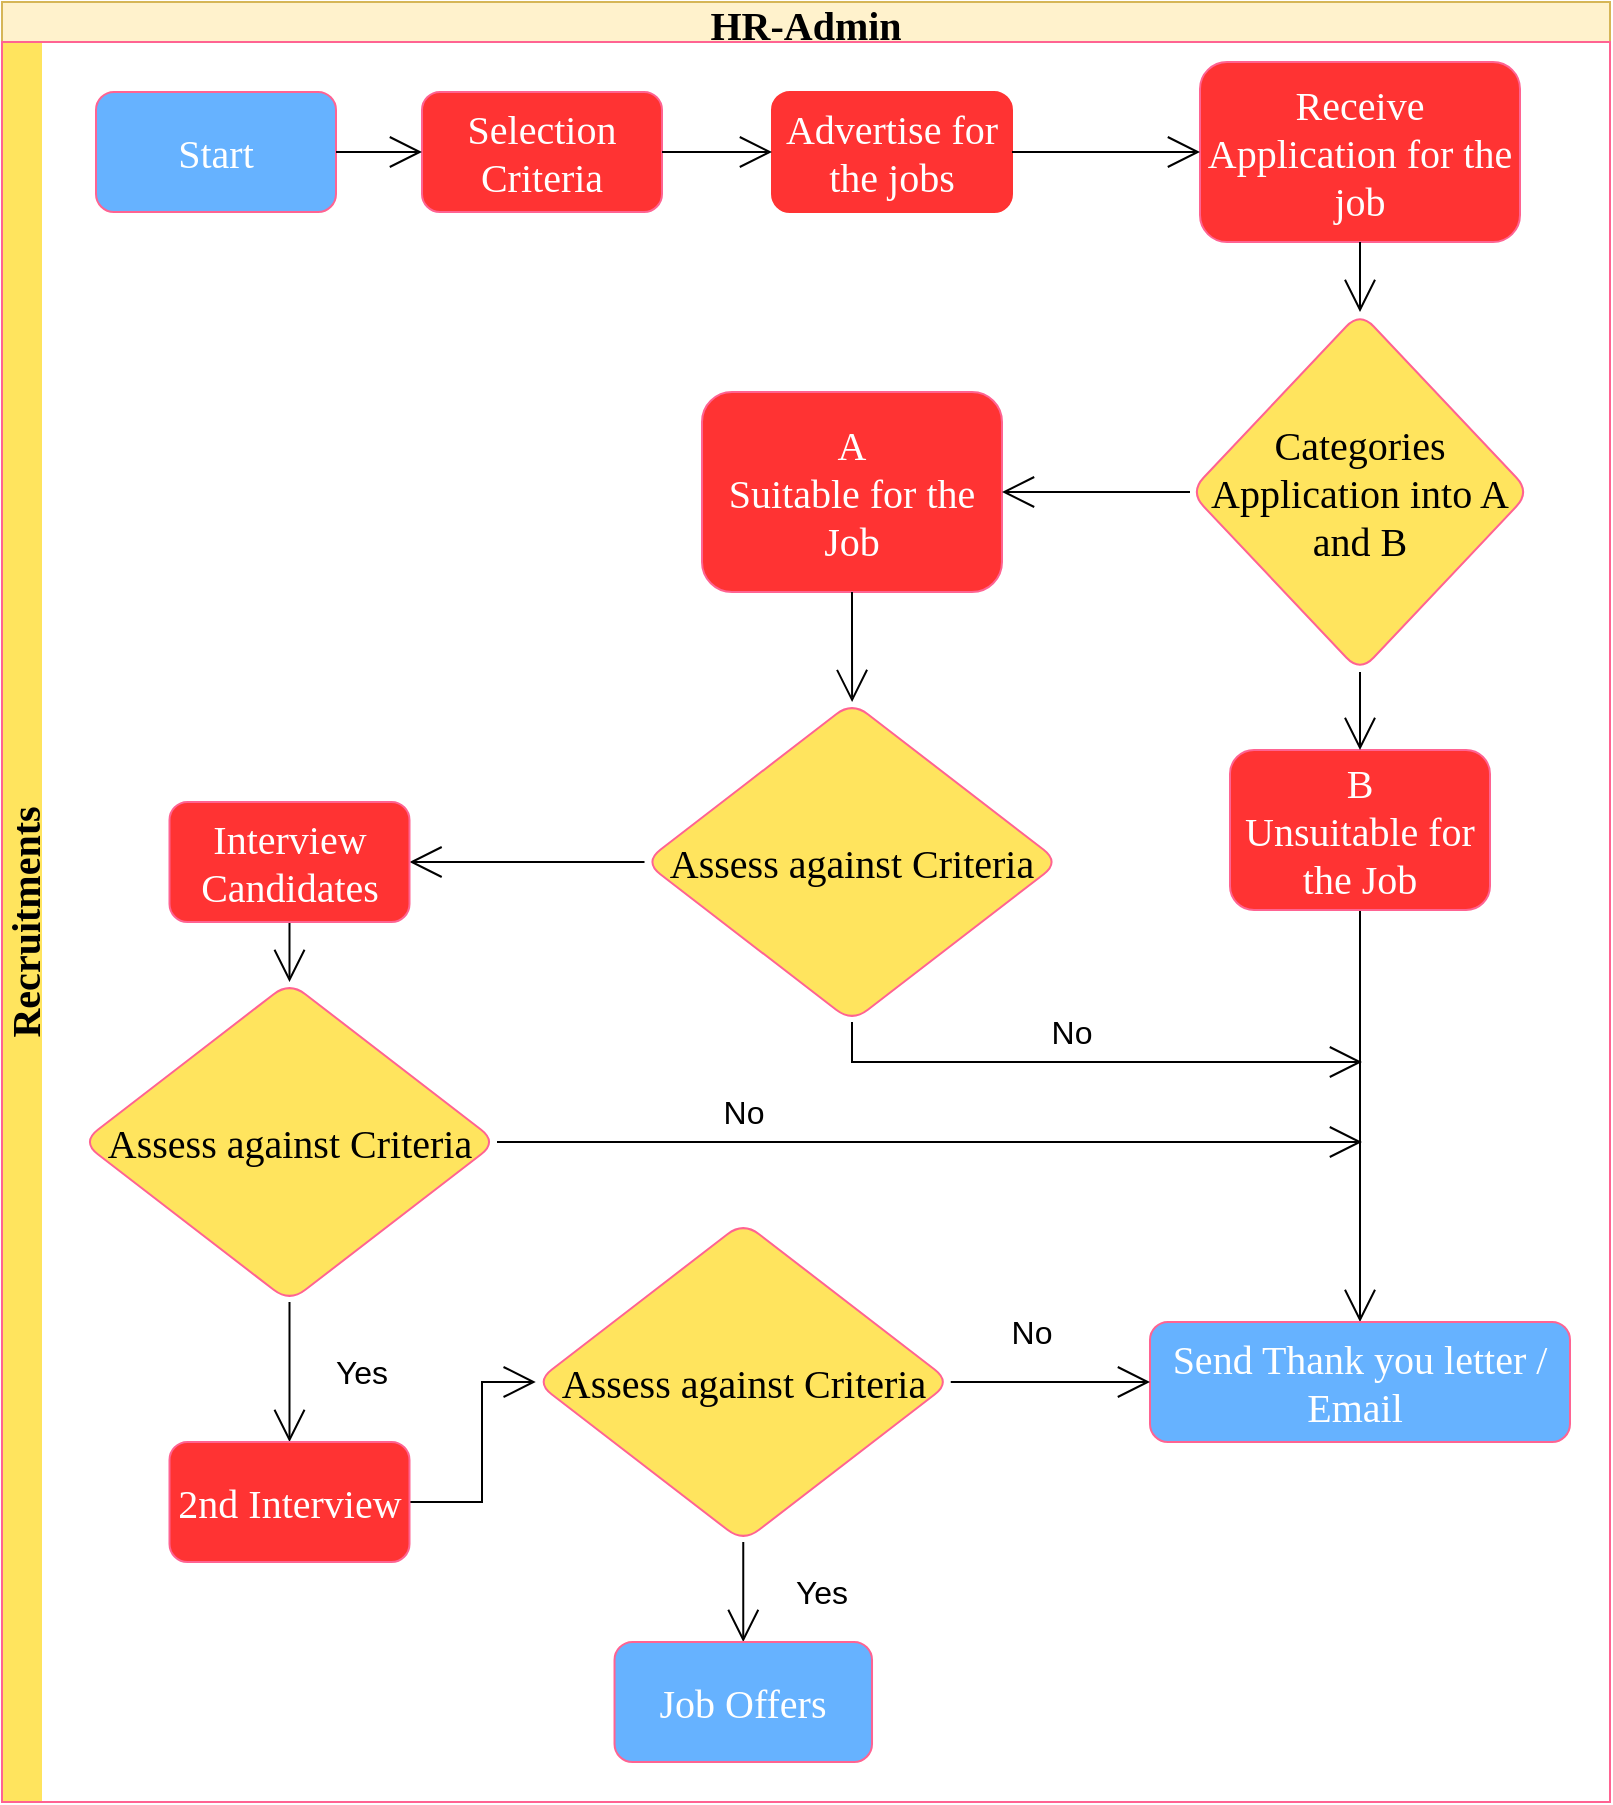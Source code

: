 <mxfile version="20.2.3" type="github" pages="3">
  <diagram id="gyJNP8I5i0HolDVTTsNV" name="Recruitment">
    <mxGraphModel dx="1209" dy="584" grid="0" gridSize="10" guides="1" tooltips="1" connect="1" arrows="1" fold="1" page="0" pageScale="1" pageWidth="827" pageHeight="1169" math="0" shadow="0">
      <root>
        <mxCell id="0" />
        <mxCell id="1" parent="0" />
        <mxCell id="9msUAY20r4PM0Jc_9Log-6" value="HR-Admin" style="swimlane;childLayout=stackLayout;resizeParent=1;resizeParentMax=0;horizontal=1;startSize=20;horizontalStack=0;hachureGap=4;fontFamily=Verdana;fontSize=20;strokeColor=#d6b656;fillColor=#fff2cc;" parent="1" vertex="1">
          <mxGeometry x="40" y="30" width="804" height="900" as="geometry" />
        </mxCell>
        <mxCell id="9msUAY20r4PM0Jc_9Log-7" value="Recruitments" style="swimlane;startSize=20;horizontal=0;hachureGap=4;fontFamily=Verdana;fontSize=20;fontColor=#000000;strokeColor=#FF6392;fillColor=#FFE45E;swimlaneLine=0;" parent="9msUAY20r4PM0Jc_9Log-6" vertex="1">
          <mxGeometry y="20" width="804" height="880" as="geometry" />
        </mxCell>
        <mxCell id="9msUAY20r4PM0Jc_9Log-10" value="Start" style="rounded=1;whiteSpace=wrap;html=1;hachureGap=4;fontFamily=Verdana;fontSize=20;fontColor=#FFFFFF;strokeColor=#FF6392;fillColor=#66B2FF;" parent="9msUAY20r4PM0Jc_9Log-7" vertex="1">
          <mxGeometry x="47" y="25" width="120" height="60" as="geometry" />
        </mxCell>
        <mxCell id="9msUAY20r4PM0Jc_9Log-14" value="Advertise for the jobs" style="whiteSpace=wrap;html=1;fontSize=20;fontFamily=Verdana;fillColor=#FF3333;strokeColor=#FF3333;fontColor=#FFFFFF;rounded=1;hachureGap=4;" parent="9msUAY20r4PM0Jc_9Log-7" vertex="1">
          <mxGeometry x="385" y="25" width="120" height="60" as="geometry" />
        </mxCell>
        <mxCell id="9msUAY20r4PM0Jc_9Log-12" value="Selection Criteria" style="whiteSpace=wrap;html=1;fontSize=20;fontFamily=Verdana;fillColor=#FF3333;strokeColor=#FF6392;fontColor=#FFFFFF;rounded=1;hachureGap=4;" parent="9msUAY20r4PM0Jc_9Log-7" vertex="1">
          <mxGeometry x="210" y="25" width="120" height="60" as="geometry" />
        </mxCell>
        <mxCell id="9msUAY20r4PM0Jc_9Log-13" value="" style="edgeStyle=orthogonalEdgeStyle;rounded=0;orthogonalLoop=1;jettySize=auto;html=1;fontSize=12;endArrow=open;startSize=14;endSize=14;" parent="9msUAY20r4PM0Jc_9Log-7" source="9msUAY20r4PM0Jc_9Log-10" target="9msUAY20r4PM0Jc_9Log-12" edge="1">
          <mxGeometry relative="1" as="geometry" />
        </mxCell>
        <mxCell id="9msUAY20r4PM0Jc_9Log-15" value="" style="edgeStyle=orthogonalEdgeStyle;rounded=0;orthogonalLoop=1;jettySize=auto;html=1;fontSize=12;endArrow=open;startSize=14;endSize=14;" parent="9msUAY20r4PM0Jc_9Log-7" source="9msUAY20r4PM0Jc_9Log-12" target="9msUAY20r4PM0Jc_9Log-14" edge="1">
          <mxGeometry relative="1" as="geometry" />
        </mxCell>
        <mxCell id="9msUAY20r4PM0Jc_9Log-18" value="Receive Application for the job" style="whiteSpace=wrap;html=1;fontSize=20;fontFamily=Verdana;fillColor=#FF3333;strokeColor=#FF6392;fontColor=#FFFFFF;rounded=1;hachureGap=4;" parent="9msUAY20r4PM0Jc_9Log-7" vertex="1">
          <mxGeometry x="599" y="10" width="160" height="90" as="geometry" />
        </mxCell>
        <mxCell id="9msUAY20r4PM0Jc_9Log-19" value="" style="edgeStyle=orthogonalEdgeStyle;rounded=0;orthogonalLoop=1;jettySize=auto;html=1;fontSize=12;endArrow=open;startSize=14;endSize=14;" parent="9msUAY20r4PM0Jc_9Log-7" source="9msUAY20r4PM0Jc_9Log-14" target="9msUAY20r4PM0Jc_9Log-18" edge="1">
          <mxGeometry relative="1" as="geometry" />
        </mxCell>
        <mxCell id="9msUAY20r4PM0Jc_9Log-20" value="&lt;font color=&quot;#000000&quot;&gt;Categories Application into A and B&lt;/font&gt;" style="rhombus;whiteSpace=wrap;html=1;fontSize=20;fontFamily=Verdana;fillColor=#FFE45E;strokeColor=#FF6392;fontColor=#5AA9E6;rounded=1;hachureGap=4;" parent="9msUAY20r4PM0Jc_9Log-7" vertex="1">
          <mxGeometry x="594" y="135" width="170" height="180" as="geometry" />
        </mxCell>
        <mxCell id="9msUAY20r4PM0Jc_9Log-21" value="" style="edgeStyle=orthogonalEdgeStyle;rounded=0;orthogonalLoop=1;jettySize=auto;html=1;fontSize=12;endArrow=open;startSize=14;endSize=14;" parent="9msUAY20r4PM0Jc_9Log-7" source="9msUAY20r4PM0Jc_9Log-18" target="9msUAY20r4PM0Jc_9Log-20" edge="1">
          <mxGeometry relative="1" as="geometry" />
        </mxCell>
        <mxCell id="9msUAY20r4PM0Jc_9Log-22" value="A &lt;br&gt;Suitable for the Job" style="whiteSpace=wrap;html=1;fontSize=20;fontFamily=Verdana;fillColor=#FF3333;strokeColor=#FF6392;fontColor=#FFFFFF;rounded=1;hachureGap=4;" parent="9msUAY20r4PM0Jc_9Log-7" vertex="1">
          <mxGeometry x="350" y="175" width="150" height="100" as="geometry" />
        </mxCell>
        <mxCell id="9msUAY20r4PM0Jc_9Log-23" value="" style="edgeStyle=orthogonalEdgeStyle;rounded=0;orthogonalLoop=1;jettySize=auto;html=1;fontSize=12;endArrow=open;startSize=14;endSize=14;" parent="9msUAY20r4PM0Jc_9Log-7" source="9msUAY20r4PM0Jc_9Log-20" target="9msUAY20r4PM0Jc_9Log-22" edge="1">
          <mxGeometry relative="1" as="geometry" />
        </mxCell>
        <mxCell id="9msUAY20r4PM0Jc_9Log-41" style="edgeStyle=orthogonalEdgeStyle;rounded=0;orthogonalLoop=1;jettySize=auto;html=1;fontSize=12;fontColor=#FFFFFF;endArrow=open;startSize=14;endSize=14;" parent="9msUAY20r4PM0Jc_9Log-7" source="9msUAY20r4PM0Jc_9Log-24" target="9msUAY20r4PM0Jc_9Log-39" edge="1">
          <mxGeometry relative="1" as="geometry" />
        </mxCell>
        <mxCell id="9msUAY20r4PM0Jc_9Log-24" value="B&lt;br&gt;Unsuitable for the Job" style="whiteSpace=wrap;html=1;fontSize=20;fontFamily=Verdana;fillColor=#FF3333;strokeColor=#FF6392;fontColor=#FFFFFF;rounded=1;hachureGap=4;" parent="9msUAY20r4PM0Jc_9Log-7" vertex="1">
          <mxGeometry x="614" y="354" width="130" height="80" as="geometry" />
        </mxCell>
        <mxCell id="9msUAY20r4PM0Jc_9Log-25" value="" style="edgeStyle=orthogonalEdgeStyle;rounded=0;orthogonalLoop=1;jettySize=auto;html=1;fontSize=12;endArrow=open;startSize=14;endSize=14;" parent="9msUAY20r4PM0Jc_9Log-7" source="9msUAY20r4PM0Jc_9Log-20" target="9msUAY20r4PM0Jc_9Log-24" edge="1">
          <mxGeometry relative="1" as="geometry" />
        </mxCell>
        <mxCell id="9msUAY20r4PM0Jc_9Log-93" style="edgeStyle=none;rounded=0;orthogonalLoop=1;jettySize=auto;html=1;exitX=0;exitY=0.5;exitDx=0;exitDy=0;entryX=1;entryY=0.5;entryDx=0;entryDy=0;fontSize=12;fontColor=#000000;endArrow=open;startSize=14;endSize=14;" parent="9msUAY20r4PM0Jc_9Log-7" source="9msUAY20r4PM0Jc_9Log-28" target="9msUAY20r4PM0Jc_9Log-92" edge="1">
          <mxGeometry relative="1" as="geometry" />
        </mxCell>
        <mxCell id="9msUAY20r4PM0Jc_9Log-28" value="&lt;font color=&quot;#000000&quot;&gt;Assess against Criteria&lt;/font&gt;" style="rhombus;whiteSpace=wrap;html=1;fontSize=20;fontFamily=Verdana;fillColor=#FFE45E;strokeColor=#FF6392;fontColor=#5AA9E6;rounded=1;hachureGap=4;" parent="9msUAY20r4PM0Jc_9Log-7" vertex="1">
          <mxGeometry x="321.25" y="330" width="207.5" height="160" as="geometry" />
        </mxCell>
        <mxCell id="9msUAY20r4PM0Jc_9Log-29" value="" style="edgeStyle=orthogonalEdgeStyle;rounded=0;orthogonalLoop=1;jettySize=auto;html=1;fontSize=12;endArrow=open;startSize=14;endSize=14;" parent="9msUAY20r4PM0Jc_9Log-7" source="9msUAY20r4PM0Jc_9Log-22" target="9msUAY20r4PM0Jc_9Log-28" edge="1">
          <mxGeometry relative="1" as="geometry" />
        </mxCell>
        <mxCell id="9msUAY20r4PM0Jc_9Log-39" value="Send Thank you letter / Email&amp;nbsp;" style="rounded=1;whiteSpace=wrap;html=1;hachureGap=4;fontFamily=Verdana;fontSize=20;fontColor=#FFFFFF;strokeColor=#FF6392;fillColor=#66B2FF;" parent="9msUAY20r4PM0Jc_9Log-7" vertex="1">
          <mxGeometry x="574" y="640" width="210" height="60" as="geometry" />
        </mxCell>
        <mxCell id="9msUAY20r4PM0Jc_9Log-48" value="No" style="text;html=1;strokeColor=none;fillColor=none;align=center;verticalAlign=middle;whiteSpace=wrap;rounded=0;fontSize=16;fontColor=#000000;" parent="9msUAY20r4PM0Jc_9Log-7" vertex="1">
          <mxGeometry x="505" y="480" width="60" height="30" as="geometry" />
        </mxCell>
        <mxCell id="9msUAY20r4PM0Jc_9Log-90" style="edgeStyle=none;rounded=0;orthogonalLoop=1;jettySize=auto;html=1;exitX=0.5;exitY=1;exitDx=0;exitDy=0;entryX=0.5;entryY=0;entryDx=0;entryDy=0;fontSize=12;fontColor=#000000;endArrow=open;startSize=14;endSize=14;" parent="9msUAY20r4PM0Jc_9Log-7" source="9msUAY20r4PM0Jc_9Log-57" target="9msUAY20r4PM0Jc_9Log-89" edge="1">
          <mxGeometry relative="1" as="geometry" />
        </mxCell>
        <mxCell id="9msUAY20r4PM0Jc_9Log-57" value="&lt;font color=&quot;#000000&quot;&gt;Assess against Criteria&lt;/font&gt;" style="rhombus;whiteSpace=wrap;html=1;fontSize=20;fontFamily=Verdana;fillColor=#FFE45E;strokeColor=#FF6392;fontColor=#5AA9E6;rounded=1;hachureGap=4;" parent="9msUAY20r4PM0Jc_9Log-7" vertex="1">
          <mxGeometry x="40" y="470" width="207.5" height="160" as="geometry" />
        </mxCell>
        <mxCell id="9msUAY20r4PM0Jc_9Log-81" style="edgeStyle=orthogonalEdgeStyle;rounded=0;orthogonalLoop=1;jettySize=auto;html=1;entryX=0.5;entryY=0;entryDx=0;entryDy=0;fontSize=12;fontColor=#000000;endArrow=open;startSize=14;endSize=14;exitX=0.5;exitY=1;exitDx=0;exitDy=0;" parent="9msUAY20r4PM0Jc_9Log-7" source="9msUAY20r4PM0Jc_9Log-58" target="9msUAY20r4PM0Jc_9Log-80" edge="1">
          <mxGeometry relative="1" as="geometry" />
        </mxCell>
        <mxCell id="9msUAY20r4PM0Jc_9Log-87" style="edgeStyle=none;rounded=0;orthogonalLoop=1;jettySize=auto;html=1;exitX=1;exitY=0.5;exitDx=0;exitDy=0;entryX=0;entryY=0.5;entryDx=0;entryDy=0;fontSize=12;fontColor=#000000;endArrow=open;startSize=14;endSize=14;" parent="9msUAY20r4PM0Jc_9Log-7" source="9msUAY20r4PM0Jc_9Log-58" target="9msUAY20r4PM0Jc_9Log-39" edge="1">
          <mxGeometry relative="1" as="geometry" />
        </mxCell>
        <mxCell id="9msUAY20r4PM0Jc_9Log-58" value="&lt;font color=&quot;#000000&quot;&gt;Assess against Criteria&lt;/font&gt;" style="rhombus;whiteSpace=wrap;html=1;fontSize=20;fontFamily=Verdana;fillColor=#FFE45E;strokeColor=#FF6392;fontColor=#5AA9E6;rounded=1;hachureGap=4;" parent="9msUAY20r4PM0Jc_9Log-7" vertex="1">
          <mxGeometry x="266.88" y="590" width="207.5" height="160" as="geometry" />
        </mxCell>
        <mxCell id="9msUAY20r4PM0Jc_9Log-80" value="Job Offers" style="rounded=1;whiteSpace=wrap;html=1;hachureGap=4;fontFamily=Verdana;fontSize=20;fontColor=#FFFFFF;strokeColor=#FF6392;fillColor=#66B2FF;" parent="9msUAY20r4PM0Jc_9Log-7" vertex="1">
          <mxGeometry x="306.26" y="800" width="128.75" height="60" as="geometry" />
        </mxCell>
        <mxCell id="9msUAY20r4PM0Jc_9Log-82" value="Yes" style="text;html=1;strokeColor=none;fillColor=none;align=center;verticalAlign=middle;whiteSpace=wrap;rounded=0;fontSize=16;fontColor=#000000;" parent="9msUAY20r4PM0Jc_9Log-7" vertex="1">
          <mxGeometry x="380" y="760" width="60" height="30" as="geometry" />
        </mxCell>
        <mxCell id="9msUAY20r4PM0Jc_9Log-86" value="No" style="text;html=1;strokeColor=none;fillColor=none;align=center;verticalAlign=middle;whiteSpace=wrap;rounded=0;fontSize=16;fontColor=#000000;" parent="9msUAY20r4PM0Jc_9Log-7" vertex="1">
          <mxGeometry x="340.63" y="520" width="60" height="30" as="geometry" />
        </mxCell>
        <mxCell id="9msUAY20r4PM0Jc_9Log-88" value="No" style="text;html=1;strokeColor=none;fillColor=none;align=center;verticalAlign=middle;whiteSpace=wrap;rounded=0;fontSize=16;fontColor=#000000;" parent="9msUAY20r4PM0Jc_9Log-7" vertex="1">
          <mxGeometry x="485" y="630" width="60" height="30" as="geometry" />
        </mxCell>
        <mxCell id="9msUAY20r4PM0Jc_9Log-91" style="edgeStyle=none;rounded=0;orthogonalLoop=1;jettySize=auto;html=1;exitX=1;exitY=0.5;exitDx=0;exitDy=0;entryX=0;entryY=0.5;entryDx=0;entryDy=0;fontSize=12;fontColor=#000000;endArrow=open;startSize=14;endSize=14;" parent="9msUAY20r4PM0Jc_9Log-7" source="9msUAY20r4PM0Jc_9Log-89" target="9msUAY20r4PM0Jc_9Log-58" edge="1">
          <mxGeometry relative="1" as="geometry">
            <Array as="points">
              <mxPoint x="240" y="730" />
              <mxPoint x="240" y="670" />
            </Array>
          </mxGeometry>
        </mxCell>
        <mxCell id="9msUAY20r4PM0Jc_9Log-89" value="2nd Interview" style="whiteSpace=wrap;html=1;fontSize=20;fontFamily=Verdana;fillColor=#FF3333;strokeColor=#FF6392;fontColor=#FFFFFF;rounded=1;hachureGap=4;" parent="9msUAY20r4PM0Jc_9Log-7" vertex="1">
          <mxGeometry x="83.75" y="700" width="120" height="60" as="geometry" />
        </mxCell>
        <mxCell id="9msUAY20r4PM0Jc_9Log-94" style="edgeStyle=none;rounded=0;orthogonalLoop=1;jettySize=auto;html=1;exitX=0.5;exitY=1;exitDx=0;exitDy=0;fontSize=12;fontColor=#000000;endArrow=open;startSize=14;endSize=14;" parent="9msUAY20r4PM0Jc_9Log-7" source="9msUAY20r4PM0Jc_9Log-92" target="9msUAY20r4PM0Jc_9Log-57" edge="1">
          <mxGeometry relative="1" as="geometry" />
        </mxCell>
        <mxCell id="9msUAY20r4PM0Jc_9Log-92" value="Interview Candidates" style="whiteSpace=wrap;html=1;fontSize=20;fontFamily=Verdana;fillColor=#FF3333;strokeColor=#FF6392;fontColor=#FFFFFF;rounded=1;hachureGap=4;" parent="9msUAY20r4PM0Jc_9Log-7" vertex="1">
          <mxGeometry x="83.75" y="380" width="120" height="60" as="geometry" />
        </mxCell>
        <mxCell id="9msUAY20r4PM0Jc_9Log-95" value="Yes" style="text;html=1;strokeColor=none;fillColor=none;align=center;verticalAlign=middle;whiteSpace=wrap;rounded=0;fontSize=16;fontColor=#000000;" parent="9msUAY20r4PM0Jc_9Log-7" vertex="1">
          <mxGeometry x="150" y="650" width="60" height="30" as="geometry" />
        </mxCell>
        <mxCell id="9msUAY20r4PM0Jc_9Log-83" style="edgeStyle=orthogonalEdgeStyle;rounded=0;orthogonalLoop=1;jettySize=auto;html=1;exitX=0.5;exitY=1;exitDx=0;exitDy=0;fontSize=12;fontColor=#000000;endArrow=open;startSize=14;endSize=14;" parent="1" source="9msUAY20r4PM0Jc_9Log-28" edge="1">
          <mxGeometry relative="1" as="geometry">
            <mxPoint x="720" y="560" as="targetPoint" />
            <Array as="points">
              <mxPoint x="605" y="560" />
              <mxPoint x="830" y="560" />
            </Array>
          </mxGeometry>
        </mxCell>
        <mxCell id="9msUAY20r4PM0Jc_9Log-85" style="edgeStyle=none;rounded=0;orthogonalLoop=1;jettySize=auto;html=1;fontSize=12;fontColor=#000000;endArrow=open;startSize=14;endSize=14;" parent="1" source="9msUAY20r4PM0Jc_9Log-57" edge="1">
          <mxGeometry relative="1" as="geometry">
            <mxPoint x="720" y="600" as="targetPoint" />
          </mxGeometry>
        </mxCell>
      </root>
    </mxGraphModel>
  </diagram>
  <diagram id="DuhGzoq5kSsp5q96i74l" name="Employee">
    <mxGraphModel dx="1209" dy="584" grid="1" gridSize="10" guides="1" tooltips="1" connect="1" arrows="1" fold="1" page="1" pageScale="1" pageWidth="1654" pageHeight="2336" math="0" shadow="0">
      <root>
        <mxCell id="0" />
        <mxCell id="1" parent="0" />
        <mxCell id="evGZID4hst71x8Js8QTs-1" value="HR-Admin" style="swimlane;childLayout=stackLayout;resizeParent=1;resizeParentMax=0;horizontal=1;startSize=20;horizontalStack=0;hachureGap=4;fontFamily=Verdana;fontSize=20;strokeColor=#666666;fillColor=#f5f5f5;fontColor=#333333;" parent="1" vertex="1">
          <mxGeometry x="40" y="30" width="1460" height="980" as="geometry" />
        </mxCell>
        <mxCell id="evGZID4hst71x8Js8QTs-2" value="Employee" style="swimlane;startSize=20;horizontal=0;hachureGap=4;fontFamily=Verdana;fontSize=20;strokeColor=#667777;fillColor=#f5f5f5;swimlaneLine=0;fontColor=#333333;" parent="evGZID4hst71x8Js8QTs-1" vertex="1">
          <mxGeometry y="20" width="1460" height="960" as="geometry" />
        </mxCell>
        <mxCell id="evGZID4hst71x8Js8QTs-3" value="Start" style="rounded=1;whiteSpace=wrap;html=1;hachureGap=4;fontFamily=Verdana;fontSize=20;fontColor=#FFFFFF;strokeColor=#FF6392;fillColor=#66B2FF;" parent="evGZID4hst71x8Js8QTs-2" vertex="1">
          <mxGeometry x="50" y="10" width="120" height="60" as="geometry" />
        </mxCell>
        <mxCell id="7hdqttt4Ph28sUkXnaE3-7" style="edgeStyle=orthogonalEdgeStyle;rounded=0;orthogonalLoop=1;jettySize=auto;html=1;exitX=0.5;exitY=1;exitDx=0;exitDy=0;" parent="evGZID4hst71x8Js8QTs-2" source="evGZID4hst71x8Js8QTs-5" target="7hdqttt4Ph28sUkXnaE3-5" edge="1">
          <mxGeometry relative="1" as="geometry" />
        </mxCell>
        <mxCell id="evGZID4hst71x8Js8QTs-5" value="Select Employee" style="whiteSpace=wrap;html=1;fontSize=20;fontFamily=Verdana;fillColor=#FF3333;strokeColor=#FF6392;fontColor=#FFFFFF;rounded=1;hachureGap=4;" parent="evGZID4hst71x8Js8QTs-2" vertex="1">
          <mxGeometry x="210" y="10" width="120" height="60" as="geometry" />
        </mxCell>
        <mxCell id="evGZID4hst71x8Js8QTs-6" value="" style="edgeStyle=orthogonalEdgeStyle;rounded=0;orthogonalLoop=1;jettySize=auto;html=1;fontSize=12;endArrow=open;startSize=14;endSize=14;" parent="evGZID4hst71x8Js8QTs-2" source="evGZID4hst71x8Js8QTs-3" target="evGZID4hst71x8Js8QTs-5" edge="1">
          <mxGeometry relative="1" as="geometry" />
        </mxCell>
        <mxCell id="evGZID4hst71x8Js8QTs-8" value="Appointment" style="whiteSpace=wrap;html=1;fontSize=20;fontFamily=Verdana;fillColor=#FF3333;strokeColor=#FF6392;fontColor=#FFFFFF;rounded=1;hachureGap=4;" parent="evGZID4hst71x8Js8QTs-2" vertex="1">
          <mxGeometry x="600" y="142.5" width="160" height="65" as="geometry" />
        </mxCell>
        <mxCell id="7hdqttt4Ph28sUkXnaE3-5" value="&lt;font style=&quot;font-size: 18px;&quot;&gt;Recruit &lt;br&gt;New &lt;br&gt;Employee&lt;/font&gt;" style="rhombus;whiteSpace=wrap;html=1;fontSize=20;fontFamily=Verdana;fillColor=#FFD966;strokeColor=#FF6392;fontColor=#000000;rounded=1;hachureGap=4;" parent="evGZID4hst71x8Js8QTs-2" vertex="1">
          <mxGeometry x="190" y="95" width="160" height="160" as="geometry" />
        </mxCell>
        <mxCell id="7hdqttt4Ph28sUkXnaE3-14" style="edgeStyle=orthogonalEdgeStyle;rounded=0;orthogonalLoop=1;jettySize=auto;html=1;fontSize=18;" parent="evGZID4hst71x8Js8QTs-2" source="7hdqttt4Ph28sUkXnaE3-12" target="evGZID4hst71x8Js8QTs-8" edge="1">
          <mxGeometry relative="1" as="geometry" />
        </mxCell>
        <mxCell id="7hdqttt4Ph28sUkXnaE3-12" value="Send Offer Letter" style="whiteSpace=wrap;html=1;fontSize=20;fontFamily=Verdana;fillColor=#FF3333;strokeColor=#FF6392;fontColor=#FFFFFF;rounded=1;hachureGap=4;" parent="evGZID4hst71x8Js8QTs-2" vertex="1">
          <mxGeometry x="420" y="145" width="120" height="60" as="geometry" />
        </mxCell>
        <mxCell id="7hdqttt4Ph28sUkXnaE3-13" value="" style="edgeStyle=orthogonalEdgeStyle;rounded=0;orthogonalLoop=1;jettySize=auto;html=1;fontSize=18;" parent="evGZID4hst71x8Js8QTs-2" source="7hdqttt4Ph28sUkXnaE3-5" target="7hdqttt4Ph28sUkXnaE3-12" edge="1">
          <mxGeometry relative="1" as="geometry" />
        </mxCell>
        <mxCell id="7hdqttt4Ph28sUkXnaE3-17" value="Yes" style="text;html=1;strokeColor=none;fillColor=none;align=center;verticalAlign=middle;whiteSpace=wrap;rounded=0;fontSize=18;" parent="evGZID4hst71x8Js8QTs-2" vertex="1">
          <mxGeometry x="340" y="130" width="60" height="30" as="geometry" />
        </mxCell>
        <mxCell id="7hdqttt4Ph28sUkXnaE3-18" value="No" style="text;html=1;strokeColor=none;fillColor=none;align=center;verticalAlign=middle;whiteSpace=wrap;rounded=0;fontSize=18;" parent="evGZID4hst71x8Js8QTs-2" vertex="1">
          <mxGeometry x="210" y="290" width="60" height="30" as="geometry" />
        </mxCell>
        <mxCell id="7hdqttt4Ph28sUkXnaE3-15" value="Move Current Employee to the New Position" style="whiteSpace=wrap;html=1;fontSize=20;fontFamily=Verdana;fillColor=#FF3333;strokeColor=#FF6392;fontColor=#FFFFFF;rounded=1;hachureGap=4;" parent="evGZID4hst71x8Js8QTs-2" vertex="1">
          <mxGeometry x="140" y="340" width="260" height="60" as="geometry" />
        </mxCell>
        <mxCell id="7hdqttt4Ph28sUkXnaE3-16" value="" style="edgeStyle=orthogonalEdgeStyle;rounded=0;orthogonalLoop=1;jettySize=auto;html=1;fontSize=18;" parent="evGZID4hst71x8Js8QTs-2" source="7hdqttt4Ph28sUkXnaE3-5" target="7hdqttt4Ph28sUkXnaE3-15" edge="1">
          <mxGeometry relative="1" as="geometry" />
        </mxCell>
        <mxCell id="7hdqttt4Ph28sUkXnaE3-19" value="&lt;div&gt;New Employee&lt;/div&gt;&lt;div&gt;Documentetion&lt;/div&gt;" style="whiteSpace=wrap;html=1;fontSize=20;fontFamily=Verdana;fillColor=#FF3333;strokeColor=#FF6392;fontColor=#FFFFFF;rounded=1;hachureGap=4;" parent="evGZID4hst71x8Js8QTs-2" vertex="1">
          <mxGeometry x="830" y="145" width="190" height="60" as="geometry" />
        </mxCell>
        <mxCell id="7hdqttt4Ph28sUkXnaE3-20" value="" style="edgeStyle=orthogonalEdgeStyle;rounded=0;orthogonalLoop=1;jettySize=auto;html=1;fontSize=18;" parent="evGZID4hst71x8Js8QTs-2" source="evGZID4hst71x8Js8QTs-8" target="7hdqttt4Ph28sUkXnaE3-19" edge="1">
          <mxGeometry relative="1" as="geometry" />
        </mxCell>
        <mxCell id="7hdqttt4Ph28sUkXnaE3-23" value="Induction Process" style="whiteSpace=wrap;html=1;fontSize=20;fontFamily=Verdana;fillColor=#3399FF;strokeColor=#FF6392;fontColor=#FFFFFF;rounded=1;hachureGap=4;" parent="evGZID4hst71x8Js8QTs-2" vertex="1">
          <mxGeometry x="165" y="450" width="210" height="60" as="geometry" />
        </mxCell>
        <mxCell id="7hdqttt4Ph28sUkXnaE3-24" value="" style="edgeStyle=orthogonalEdgeStyle;rounded=0;orthogonalLoop=1;jettySize=auto;html=1;fontSize=18;" parent="evGZID4hst71x8Js8QTs-2" source="7hdqttt4Ph28sUkXnaE3-15" target="7hdqttt4Ph28sUkXnaE3-23" edge="1">
          <mxGeometry relative="1" as="geometry" />
        </mxCell>
        <mxCell id="7hdqttt4Ph28sUkXnaE3-26" value="Set Goals &amp;amp; Performance expectations&amp;nbsp;" style="whiteSpace=wrap;html=1;fontSize=20;fontFamily=Verdana;fillColor=#FF3333;strokeColor=#FF6392;fontColor=#FFFFFF;rounded=1;hachureGap=4;" parent="evGZID4hst71x8Js8QTs-2" vertex="1">
          <mxGeometry x="160" y="560" width="220" height="80" as="geometry" />
        </mxCell>
        <mxCell id="7hdqttt4Ph28sUkXnaE3-27" value="" style="edgeStyle=orthogonalEdgeStyle;rounded=0;orthogonalLoop=1;jettySize=auto;html=1;fontSize=18;" parent="evGZID4hst71x8Js8QTs-2" source="7hdqttt4Ph28sUkXnaE3-23" target="7hdqttt4Ph28sUkXnaE3-26" edge="1">
          <mxGeometry relative="1" as="geometry" />
        </mxCell>
        <mxCell id="7hdqttt4Ph28sUkXnaE3-29" value="Handover to the new Department" style="whiteSpace=wrap;html=1;fontSize=20;fontFamily=Verdana;fillColor=#FF3333;strokeColor=#FF6392;fontColor=#FFFFFF;rounded=1;hachureGap=4;" parent="evGZID4hst71x8Js8QTs-2" vertex="1">
          <mxGeometry x="1080" y="145" width="215" height="60" as="geometry" />
        </mxCell>
        <mxCell id="7hdqttt4Ph28sUkXnaE3-30" value="" style="edgeStyle=orthogonalEdgeStyle;rounded=0;orthogonalLoop=1;jettySize=auto;html=1;fontSize=18;" parent="evGZID4hst71x8Js8QTs-2" source="7hdqttt4Ph28sUkXnaE3-19" target="7hdqttt4Ph28sUkXnaE3-29" edge="1">
          <mxGeometry relative="1" as="geometry" />
        </mxCell>
        <mxCell id="7hdqttt4Ph28sUkXnaE3-33" style="edgeStyle=orthogonalEdgeStyle;rounded=0;orthogonalLoop=1;jettySize=auto;html=1;entryX=1;entryY=0.75;entryDx=0;entryDy=0;fontSize=18;" parent="evGZID4hst71x8Js8QTs-2" source="7hdqttt4Ph28sUkXnaE3-31" target="7hdqttt4Ph28sUkXnaE3-23" edge="1">
          <mxGeometry relative="1" as="geometry">
            <Array as="points">
              <mxPoint x="1188" y="495" />
            </Array>
          </mxGeometry>
        </mxCell>
        <mxCell id="7hdqttt4Ph28sUkXnaE3-31" value="Create Employee Profile" style="whiteSpace=wrap;html=1;fontSize=20;fontFamily=Verdana;fillColor=#FF3333;strokeColor=#FF6392;fontColor=#FFFFFF;rounded=1;hachureGap=4;" parent="evGZID4hst71x8Js8QTs-2" vertex="1">
          <mxGeometry x="1072.5" y="270" width="230" height="60" as="geometry" />
        </mxCell>
        <mxCell id="7hdqttt4Ph28sUkXnaE3-32" value="" style="edgeStyle=orthogonalEdgeStyle;rounded=0;orthogonalLoop=1;jettySize=auto;html=1;fontSize=18;" parent="evGZID4hst71x8Js8QTs-2" source="7hdqttt4Ph28sUkXnaE3-29" target="7hdqttt4Ph28sUkXnaE3-31" edge="1">
          <mxGeometry relative="1" as="geometry" />
        </mxCell>
        <mxCell id="7hdqttt4Ph28sUkXnaE3-34" value="Undertake Training needs analysis" style="whiteSpace=wrap;html=1;fontSize=20;fontFamily=Verdana;fillColor=#FF3333;strokeColor=#FF6392;fontColor=#FFFFFF;rounded=1;hachureGap=4;" parent="evGZID4hst71x8Js8QTs-2" vertex="1">
          <mxGeometry x="430" y="565" width="240" height="70" as="geometry" />
        </mxCell>
        <mxCell id="7hdqttt4Ph28sUkXnaE3-35" value="" style="edgeStyle=orthogonalEdgeStyle;rounded=0;orthogonalLoop=1;jettySize=auto;html=1;fontSize=18;" parent="evGZID4hst71x8Js8QTs-2" source="7hdqttt4Ph28sUkXnaE3-26" target="7hdqttt4Ph28sUkXnaE3-34" edge="1">
          <mxGeometry relative="1" as="geometry" />
        </mxCell>
        <mxCell id="7hdqttt4Ph28sUkXnaE3-45" style="edgeStyle=orthogonalEdgeStyle;rounded=0;orthogonalLoop=1;jettySize=auto;html=1;entryX=-0.019;entryY=0.639;entryDx=0;entryDy=0;entryPerimeter=0;fontSize=18;" parent="evGZID4hst71x8Js8QTs-2" source="7hdqttt4Ph28sUkXnaE3-36" target="7hdqttt4Ph28sUkXnaE3-43" edge="1">
          <mxGeometry relative="1" as="geometry">
            <Array as="points">
              <mxPoint x="790" y="751" />
            </Array>
          </mxGeometry>
        </mxCell>
        <mxCell id="7hdqttt4Ph28sUkXnaE3-48" style="edgeStyle=orthogonalEdgeStyle;rounded=0;orthogonalLoop=1;jettySize=auto;html=1;entryX=0.958;entryY=0.57;entryDx=0;entryDy=0;entryPerimeter=0;fontSize=18;" parent="evGZID4hst71x8Js8QTs-2" source="7hdqttt4Ph28sUkXnaE3-36" target="7hdqttt4Ph28sUkXnaE3-47" edge="1">
          <mxGeometry relative="1" as="geometry">
            <Array as="points">
              <mxPoint x="787" y="520" />
              <mxPoint x="1430" y="520" />
              <mxPoint x="1430" y="861" />
              <mxPoint x="1317" y="861" />
            </Array>
          </mxGeometry>
        </mxCell>
        <mxCell id="7hdqttt4Ph28sUkXnaE3-36" value="Training Required&amp;nbsp;" style="rhombus;whiteSpace=wrap;html=1;fontSize=20;fontFamily=Verdana;fillColor=#FFD966;strokeColor=#FF6392;fontColor=#000000;rounded=1;hachureGap=4;" parent="evGZID4hst71x8Js8QTs-2" vertex="1">
          <mxGeometry x="702" y="555" width="170" height="90" as="geometry" />
        </mxCell>
        <mxCell id="7hdqttt4Ph28sUkXnaE3-37" value="" style="edgeStyle=orthogonalEdgeStyle;rounded=0;orthogonalLoop=1;jettySize=auto;html=1;fontSize=18;" parent="evGZID4hst71x8Js8QTs-2" source="7hdqttt4Ph28sUkXnaE3-34" target="7hdqttt4Ph28sUkXnaE3-36" edge="1">
          <mxGeometry relative="1" as="geometry" />
        </mxCell>
        <mxCell id="7hdqttt4Ph28sUkXnaE3-38" value="Plan or Conduct individual or group training" style="whiteSpace=wrap;html=1;fontSize=20;fontFamily=Verdana;fillColor=#FF3333;strokeColor=#FF6392;fontColor=#FFFFFF;rounded=1;hachureGap=4;" parent="evGZID4hst71x8Js8QTs-2" vertex="1">
          <mxGeometry x="940" y="555" width="210" height="90" as="geometry" />
        </mxCell>
        <mxCell id="7hdqttt4Ph28sUkXnaE3-39" value="" style="edgeStyle=orthogonalEdgeStyle;rounded=0;orthogonalLoop=1;jettySize=auto;html=1;fontSize=18;" parent="evGZID4hst71x8Js8QTs-2" source="7hdqttt4Ph28sUkXnaE3-36" target="7hdqttt4Ph28sUkXnaE3-38" edge="1">
          <mxGeometry relative="1" as="geometry" />
        </mxCell>
        <mxCell id="7hdqttt4Ph28sUkXnaE3-40" value="Yes" style="text;html=1;strokeColor=none;fillColor=none;align=center;verticalAlign=middle;whiteSpace=wrap;rounded=0;fontSize=18;" parent="evGZID4hst71x8Js8QTs-2" vertex="1">
          <mxGeometry x="872" y="560" width="60" height="30" as="geometry" />
        </mxCell>
        <mxCell id="7hdqttt4Ph28sUkXnaE3-41" value="Evaluate Training Outcome" style="whiteSpace=wrap;html=1;fontSize=20;fontFamily=Verdana;fillColor=#FF3333;strokeColor=#FF6392;fontColor=#FFFFFF;rounded=1;hachureGap=4;" parent="evGZID4hst71x8Js8QTs-2" vertex="1">
          <mxGeometry x="1180" y="555" width="220" height="90" as="geometry" />
        </mxCell>
        <mxCell id="7hdqttt4Ph28sUkXnaE3-42" value="" style="edgeStyle=orthogonalEdgeStyle;rounded=0;orthogonalLoop=1;jettySize=auto;html=1;fontSize=18;" parent="evGZID4hst71x8Js8QTs-2" source="7hdqttt4Ph28sUkXnaE3-38" target="7hdqttt4Ph28sUkXnaE3-41" edge="1">
          <mxGeometry relative="1" as="geometry" />
        </mxCell>
        <mxCell id="7hdqttt4Ph28sUkXnaE3-50" style="edgeStyle=orthogonalEdgeStyle;rounded=0;orthogonalLoop=1;jettySize=auto;html=1;fontSize=18;" parent="evGZID4hst71x8Js8QTs-2" source="7hdqttt4Ph28sUkXnaE3-43" target="7hdqttt4Ph28sUkXnaE3-47" edge="1">
          <mxGeometry relative="1" as="geometry" />
        </mxCell>
        <mxCell id="7hdqttt4Ph28sUkXnaE3-43" value="Monitor Perforamance" style="whiteSpace=wrap;html=1;fontSize=20;fontFamily=Verdana;fillColor=#3399FF;strokeColor=#FF6392;fontColor=#FFFFFF;rounded=1;hachureGap=4;" parent="evGZID4hst71x8Js8QTs-2" vertex="1">
          <mxGeometry x="1180" y="700" width="220" height="80" as="geometry" />
        </mxCell>
        <mxCell id="7hdqttt4Ph28sUkXnaE3-44" value="" style="edgeStyle=orthogonalEdgeStyle;rounded=0;orthogonalLoop=1;jettySize=auto;html=1;fontSize=18;" parent="evGZID4hst71x8Js8QTs-2" source="7hdqttt4Ph28sUkXnaE3-41" target="7hdqttt4Ph28sUkXnaE3-43" edge="1">
          <mxGeometry relative="1" as="geometry" />
        </mxCell>
        <mxCell id="7hdqttt4Ph28sUkXnaE3-46" value="No" style="text;html=1;strokeColor=none;fillColor=none;align=center;verticalAlign=middle;whiteSpace=wrap;rounded=0;fontSize=18;" parent="evGZID4hst71x8Js8QTs-2" vertex="1">
          <mxGeometry x="800" y="670" width="60" height="30" as="geometry" />
        </mxCell>
        <mxCell id="7hdqttt4Ph28sUkXnaE3-47" value="Skills Received ?" style="rhombus;whiteSpace=wrap;html=1;fontSize=20;fontFamily=Verdana;fillColor=#FFD966;strokeColor=#FF6392;fontColor=#000000;rounded=1;hachureGap=4;" parent="evGZID4hst71x8Js8QTs-2" vertex="1">
          <mxGeometry x="1192.5" y="810" width="195" height="100" as="geometry" />
        </mxCell>
        <mxCell id="7hdqttt4Ph28sUkXnaE3-49" value="No" style="text;html=1;strokeColor=none;fillColor=none;align=center;verticalAlign=middle;whiteSpace=wrap;rounded=0;fontSize=18;" parent="evGZID4hst71x8Js8QTs-2" vertex="1">
          <mxGeometry x="1370" y="800" width="60" height="30" as="geometry" />
        </mxCell>
        <mxCell id="7hdqttt4Ph28sUkXnaE3-53" value="Yes" style="text;html=1;strokeColor=none;fillColor=none;align=center;verticalAlign=middle;whiteSpace=wrap;rounded=0;fontSize=18;" parent="evGZID4hst71x8Js8QTs-2" vertex="1">
          <mxGeometry x="1100" y="830" width="60" height="30" as="geometry" />
        </mxCell>
        <mxCell id="7hdqttt4Ph28sUkXnaE3-51" value="Apprase Perforamance" style="whiteSpace=wrap;html=1;fontSize=20;fontFamily=Verdana;fillColor=#FF3333;strokeColor=#FF6392;fontColor=#FFFFFF;rounded=1;hachureGap=4;" parent="evGZID4hst71x8Js8QTs-2" vertex="1">
          <mxGeometry x="850" y="815" width="215" height="90" as="geometry" />
        </mxCell>
        <mxCell id="7hdqttt4Ph28sUkXnaE3-52" value="" style="edgeStyle=orthogonalEdgeStyle;rounded=0;orthogonalLoop=1;jettySize=auto;html=1;fontSize=18;" parent="evGZID4hst71x8Js8QTs-2" source="7hdqttt4Ph28sUkXnaE3-47" target="7hdqttt4Ph28sUkXnaE3-51" edge="1">
          <mxGeometry relative="1" as="geometry" />
        </mxCell>
        <mxCell id="7hdqttt4Ph28sUkXnaE3-54" value="Review Reward and Strategies&amp;nbsp;" style="whiteSpace=wrap;html=1;fontSize=20;fontFamily=Verdana;fillColor=#FF3333;strokeColor=#FF6392;fontColor=#FFFFFF;rounded=1;hachureGap=4;" parent="evGZID4hst71x8Js8QTs-2" vertex="1">
          <mxGeometry x="510" y="815" width="212.5" height="90" as="geometry" />
        </mxCell>
        <mxCell id="7hdqttt4Ph28sUkXnaE3-55" value="" style="edgeStyle=orthogonalEdgeStyle;rounded=0;orthogonalLoop=1;jettySize=auto;html=1;fontSize=18;" parent="evGZID4hst71x8Js8QTs-2" source="7hdqttt4Ph28sUkXnaE3-51" target="7hdqttt4Ph28sUkXnaE3-54" edge="1">
          <mxGeometry relative="1" as="geometry" />
        </mxCell>
        <mxCell id="7hdqttt4Ph28sUkXnaE3-56" style="edgeStyle=orthogonalEdgeStyle;rounded=0;orthogonalLoop=1;jettySize=auto;html=1;entryX=0.5;entryY=1;entryDx=0;entryDy=0;fontSize=18;" parent="evGZID4hst71x8Js8QTs-2" source="7hdqttt4Ph28sUkXnaE3-54" target="7hdqttt4Ph28sUkXnaE3-26" edge="1">
          <mxGeometry relative="1" as="geometry" />
        </mxCell>
      </root>
    </mxGraphModel>
  </diagram>
  <diagram id="LhX0Hmc9XZUdKVXlOBZj" name="Payroll">
    <mxGraphModel dx="1609" dy="2184" grid="0" gridSize="10" guides="1" tooltips="1" connect="1" arrows="1" fold="1" page="0" pageScale="1" pageWidth="2336" pageHeight="1654" math="0" shadow="1">
      <root>
        <mxCell id="0" />
        <mxCell id="1" parent="0" />
        <mxCell id="xCzi2vT_B1SJpU2Oy38k-2" style="edgeStyle=orthogonalEdgeStyle;rounded=0;orthogonalLoop=1;jettySize=auto;html=1;exitX=0.5;exitY=1;exitDx=0;exitDy=0;" parent="1" source="xCzi2vT_B1SJpU2Oy38k-3" edge="1">
          <mxGeometry relative="1" as="geometry">
            <mxPoint x="299" y="813" as="targetPoint" />
          </mxGeometry>
        </mxCell>
        <mxCell id="xCzi2vT_B1SJpU2Oy38k-3" value="Select Employee" style="whiteSpace=wrap;html=1;fontSize=20;fontFamily=Verdana;fillColor=#FF3333;strokeColor=#FF6392;fontColor=#FFFFFF;rounded=1;hachureGap=4;" parent="1" vertex="1">
          <mxGeometry x="239" y="728" width="120" height="60" as="geometry" />
        </mxCell>
        <mxCell id="xCzi2vT_B1SJpU2Oy38k-4" value="" style="edgeStyle=orthogonalEdgeStyle;rounded=0;orthogonalLoop=1;jettySize=auto;html=1;fontSize=12;endArrow=open;startSize=14;endSize=14;" parent="1" target="xCzi2vT_B1SJpU2Oy38k-3" edge="1">
          <mxGeometry relative="1" as="geometry">
            <mxPoint x="199" y="758" as="sourcePoint" />
          </mxGeometry>
        </mxCell>
        <mxCell id="xCzi2vT_B1SJpU2Oy38k-5" value="Appointment" style="whiteSpace=wrap;html=1;fontSize=20;fontFamily=Verdana;fillColor=#FF3333;strokeColor=#FF6392;fontColor=#FFFFFF;rounded=1;hachureGap=4;" parent="1" vertex="1">
          <mxGeometry x="629" y="860.5" width="160" height="65" as="geometry" />
        </mxCell>
        <mxCell id="xCzi2vT_B1SJpU2Oy38k-7" style="edgeStyle=orthogonalEdgeStyle;rounded=0;orthogonalLoop=1;jettySize=auto;html=1;fontSize=18;" parent="1" source="xCzi2vT_B1SJpU2Oy38k-8" target="xCzi2vT_B1SJpU2Oy38k-5" edge="1">
          <mxGeometry relative="1" as="geometry" />
        </mxCell>
        <mxCell id="xCzi2vT_B1SJpU2Oy38k-8" value="Send Offer Letter" style="whiteSpace=wrap;html=1;fontSize=20;fontFamily=Verdana;fillColor=#FF3333;strokeColor=#FF6392;fontColor=#FFFFFF;rounded=1;hachureGap=4;" parent="1" vertex="1">
          <mxGeometry x="449" y="863" width="120" height="60" as="geometry" />
        </mxCell>
        <mxCell id="xCzi2vT_B1SJpU2Oy38k-9" value="" style="edgeStyle=orthogonalEdgeStyle;rounded=0;orthogonalLoop=1;jettySize=auto;html=1;fontSize=18;" parent="1" target="xCzi2vT_B1SJpU2Oy38k-8" edge="1">
          <mxGeometry relative="1" as="geometry">
            <mxPoint x="379" y="893" as="sourcePoint" />
          </mxGeometry>
        </mxCell>
        <mxCell id="xCzi2vT_B1SJpU2Oy38k-12" value="Move Current Employee to the New Position" style="whiteSpace=wrap;html=1;fontSize=20;fontFamily=Verdana;fillColor=#FF3333;strokeColor=#FF6392;fontColor=#FFFFFF;rounded=1;hachureGap=4;" parent="1" vertex="1">
          <mxGeometry x="169" y="1058" width="260" height="60" as="geometry" />
        </mxCell>
        <mxCell id="xCzi2vT_B1SJpU2Oy38k-13" value="" style="edgeStyle=orthogonalEdgeStyle;rounded=0;orthogonalLoop=1;jettySize=auto;html=1;fontSize=18;" parent="1" target="xCzi2vT_B1SJpU2Oy38k-12" edge="1">
          <mxGeometry relative="1" as="geometry">
            <mxPoint x="299" y="973" as="sourcePoint" />
          </mxGeometry>
        </mxCell>
        <mxCell id="xCzi2vT_B1SJpU2Oy38k-14" value="&lt;div&gt;New Employee&lt;/div&gt;&lt;div&gt;Documentetion&lt;/div&gt;" style="whiteSpace=wrap;html=1;fontSize=20;fontFamily=Verdana;fillColor=#FF3333;strokeColor=#FF6392;fontColor=#FFFFFF;rounded=1;hachureGap=4;" parent="1" vertex="1">
          <mxGeometry x="859" y="863" width="190" height="60" as="geometry" />
        </mxCell>
        <mxCell id="xCzi2vT_B1SJpU2Oy38k-15" value="" style="edgeStyle=orthogonalEdgeStyle;rounded=0;orthogonalLoop=1;jettySize=auto;html=1;fontSize=18;" parent="1" source="xCzi2vT_B1SJpU2Oy38k-5" target="xCzi2vT_B1SJpU2Oy38k-14" edge="1">
          <mxGeometry relative="1" as="geometry" />
        </mxCell>
        <mxCell id="xCzi2vT_B1SJpU2Oy38k-16" value="Induction Process" style="whiteSpace=wrap;html=1;fontSize=20;fontFamily=Verdana;fillColor=#3399FF;strokeColor=#FF6392;fontColor=#FFFFFF;rounded=1;hachureGap=4;" parent="1" vertex="1">
          <mxGeometry x="194" y="1168" width="210" height="60" as="geometry" />
        </mxCell>
        <mxCell id="xCzi2vT_B1SJpU2Oy38k-17" value="" style="edgeStyle=orthogonalEdgeStyle;rounded=0;orthogonalLoop=1;jettySize=auto;html=1;fontSize=18;" parent="1" source="xCzi2vT_B1SJpU2Oy38k-12" target="xCzi2vT_B1SJpU2Oy38k-16" edge="1">
          <mxGeometry relative="1" as="geometry" />
        </mxCell>
        <mxCell id="xCzi2vT_B1SJpU2Oy38k-18" value="Set Goals &amp;amp; Performance expectations&amp;nbsp;" style="whiteSpace=wrap;html=1;fontSize=20;fontFamily=Verdana;fillColor=#FF3333;strokeColor=#FF6392;fontColor=#FFFFFF;rounded=1;hachureGap=4;" parent="1" vertex="1">
          <mxGeometry x="189" y="1278" width="220" height="80" as="geometry" />
        </mxCell>
        <mxCell id="xCzi2vT_B1SJpU2Oy38k-19" value="" style="edgeStyle=orthogonalEdgeStyle;rounded=0;orthogonalLoop=1;jettySize=auto;html=1;fontSize=18;" parent="1" source="xCzi2vT_B1SJpU2Oy38k-16" target="xCzi2vT_B1SJpU2Oy38k-18" edge="1">
          <mxGeometry relative="1" as="geometry" />
        </mxCell>
        <mxCell id="xCzi2vT_B1SJpU2Oy38k-20" value="Handover to the new Department" style="whiteSpace=wrap;html=1;fontSize=20;fontFamily=Verdana;fillColor=#FF3333;strokeColor=#FF6392;fontColor=#FFFFFF;rounded=1;hachureGap=4;" parent="1" vertex="1">
          <mxGeometry x="1109" y="863" width="215" height="60" as="geometry" />
        </mxCell>
        <mxCell id="xCzi2vT_B1SJpU2Oy38k-21" value="" style="edgeStyle=orthogonalEdgeStyle;rounded=0;orthogonalLoop=1;jettySize=auto;html=1;fontSize=18;" parent="1" source="xCzi2vT_B1SJpU2Oy38k-14" target="xCzi2vT_B1SJpU2Oy38k-20" edge="1">
          <mxGeometry relative="1" as="geometry" />
        </mxCell>
        <mxCell id="xCzi2vT_B1SJpU2Oy38k-22" style="edgeStyle=orthogonalEdgeStyle;rounded=0;orthogonalLoop=1;jettySize=auto;html=1;entryX=1;entryY=0.75;entryDx=0;entryDy=0;fontSize=18;" parent="1" source="xCzi2vT_B1SJpU2Oy38k-23" target="xCzi2vT_B1SJpU2Oy38k-16" edge="1">
          <mxGeometry relative="1" as="geometry">
            <Array as="points">
              <mxPoint x="1217" y="1213" />
            </Array>
          </mxGeometry>
        </mxCell>
        <mxCell id="xCzi2vT_B1SJpU2Oy38k-23" value="Create Employee Profile" style="whiteSpace=wrap;html=1;fontSize=20;fontFamily=Verdana;fillColor=#FF3333;strokeColor=#FF6392;fontColor=#FFFFFF;rounded=1;hachureGap=4;" parent="1" vertex="1">
          <mxGeometry x="1101.5" y="988" width="230" height="60" as="geometry" />
        </mxCell>
        <mxCell id="xCzi2vT_B1SJpU2Oy38k-24" value="" style="edgeStyle=orthogonalEdgeStyle;rounded=0;orthogonalLoop=1;jettySize=auto;html=1;fontSize=18;" parent="1" source="xCzi2vT_B1SJpU2Oy38k-20" target="xCzi2vT_B1SJpU2Oy38k-23" edge="1">
          <mxGeometry relative="1" as="geometry" />
        </mxCell>
        <mxCell id="xCzi2vT_B1SJpU2Oy38k-25" value="Undertake Training needs analysis" style="whiteSpace=wrap;html=1;fontSize=20;fontFamily=Verdana;fillColor=#FF3333;strokeColor=#FF6392;fontColor=#FFFFFF;rounded=1;hachureGap=4;" parent="1" vertex="1">
          <mxGeometry x="459" y="1283" width="240" height="70" as="geometry" />
        </mxCell>
        <mxCell id="xCzi2vT_B1SJpU2Oy38k-26" value="" style="edgeStyle=orthogonalEdgeStyle;rounded=0;orthogonalLoop=1;jettySize=auto;html=1;fontSize=18;" parent="1" source="xCzi2vT_B1SJpU2Oy38k-18" target="xCzi2vT_B1SJpU2Oy38k-25" edge="1">
          <mxGeometry relative="1" as="geometry" />
        </mxCell>
        <mxCell id="xCzi2vT_B1SJpU2Oy38k-27" style="edgeStyle=orthogonalEdgeStyle;rounded=0;orthogonalLoop=1;jettySize=auto;html=1;entryX=-0.019;entryY=0.639;entryDx=0;entryDy=0;entryPerimeter=0;fontSize=18;" parent="1" source="xCzi2vT_B1SJpU2Oy38k-29" target="xCzi2vT_B1SJpU2Oy38k-37" edge="1">
          <mxGeometry relative="1" as="geometry">
            <Array as="points">
              <mxPoint x="819" y="1469" />
            </Array>
          </mxGeometry>
        </mxCell>
        <mxCell id="xCzi2vT_B1SJpU2Oy38k-28" style="edgeStyle=orthogonalEdgeStyle;rounded=0;orthogonalLoop=1;jettySize=auto;html=1;entryX=0.958;entryY=0.57;entryDx=0;entryDy=0;entryPerimeter=0;fontSize=18;" parent="1" source="xCzi2vT_B1SJpU2Oy38k-29" target="xCzi2vT_B1SJpU2Oy38k-40" edge="1">
          <mxGeometry relative="1" as="geometry">
            <Array as="points">
              <mxPoint x="816" y="1238" />
              <mxPoint x="1459" y="1238" />
              <mxPoint x="1459" y="1579" />
              <mxPoint x="1346" y="1579" />
            </Array>
          </mxGeometry>
        </mxCell>
        <mxCell id="xCzi2vT_B1SJpU2Oy38k-29" value="Training Required&amp;nbsp;" style="rhombus;whiteSpace=wrap;html=1;fontSize=20;fontFamily=Verdana;fillColor=#FFD966;strokeColor=#FF6392;fontColor=#000000;rounded=1;hachureGap=4;" parent="1" vertex="1">
          <mxGeometry x="731" y="1273" width="170" height="90" as="geometry" />
        </mxCell>
        <mxCell id="xCzi2vT_B1SJpU2Oy38k-30" value="" style="edgeStyle=orthogonalEdgeStyle;rounded=0;orthogonalLoop=1;jettySize=auto;html=1;fontSize=18;" parent="1" source="xCzi2vT_B1SJpU2Oy38k-25" target="xCzi2vT_B1SJpU2Oy38k-29" edge="1">
          <mxGeometry relative="1" as="geometry" />
        </mxCell>
        <mxCell id="xCzi2vT_B1SJpU2Oy38k-31" value="Plan or Conduct individual or group training" style="whiteSpace=wrap;html=1;fontSize=20;fontFamily=Verdana;fillColor=#FF3333;strokeColor=#FF6392;fontColor=#FFFFFF;rounded=1;hachureGap=4;" parent="1" vertex="1">
          <mxGeometry x="969" y="1273" width="210" height="90" as="geometry" />
        </mxCell>
        <mxCell id="xCzi2vT_B1SJpU2Oy38k-32" value="" style="edgeStyle=orthogonalEdgeStyle;rounded=0;orthogonalLoop=1;jettySize=auto;html=1;fontSize=18;" parent="1" source="xCzi2vT_B1SJpU2Oy38k-29" target="xCzi2vT_B1SJpU2Oy38k-31" edge="1">
          <mxGeometry relative="1" as="geometry" />
        </mxCell>
        <mxCell id="xCzi2vT_B1SJpU2Oy38k-33" value="Yes" style="text;html=1;strokeColor=none;fillColor=none;align=center;verticalAlign=middle;whiteSpace=wrap;rounded=0;fontSize=18;" parent="1" vertex="1">
          <mxGeometry x="901" y="1278" width="60" height="30" as="geometry" />
        </mxCell>
        <mxCell id="xCzi2vT_B1SJpU2Oy38k-34" value="Evaluate Training Outcome" style="whiteSpace=wrap;html=1;fontSize=20;fontFamily=Verdana;fillColor=#FF3333;strokeColor=#FF6392;fontColor=#FFFFFF;rounded=1;hachureGap=4;" parent="1" vertex="1">
          <mxGeometry x="1209" y="1273" width="220" height="90" as="geometry" />
        </mxCell>
        <mxCell id="xCzi2vT_B1SJpU2Oy38k-35" value="" style="edgeStyle=orthogonalEdgeStyle;rounded=0;orthogonalLoop=1;jettySize=auto;html=1;fontSize=18;" parent="1" source="xCzi2vT_B1SJpU2Oy38k-31" target="xCzi2vT_B1SJpU2Oy38k-34" edge="1">
          <mxGeometry relative="1" as="geometry" />
        </mxCell>
        <mxCell id="xCzi2vT_B1SJpU2Oy38k-36" style="edgeStyle=orthogonalEdgeStyle;rounded=0;orthogonalLoop=1;jettySize=auto;html=1;fontSize=18;" parent="1" source="xCzi2vT_B1SJpU2Oy38k-37" target="xCzi2vT_B1SJpU2Oy38k-40" edge="1">
          <mxGeometry relative="1" as="geometry" />
        </mxCell>
        <mxCell id="xCzi2vT_B1SJpU2Oy38k-37" value="Monitor Perforamance" style="whiteSpace=wrap;html=1;fontSize=20;fontFamily=Verdana;fillColor=#3399FF;strokeColor=#FF6392;fontColor=#FFFFFF;rounded=1;hachureGap=4;" parent="1" vertex="1">
          <mxGeometry x="1209" y="1418" width="220" height="80" as="geometry" />
        </mxCell>
        <mxCell id="xCzi2vT_B1SJpU2Oy38k-38" value="" style="edgeStyle=orthogonalEdgeStyle;rounded=0;orthogonalLoop=1;jettySize=auto;html=1;fontSize=18;" parent="1" source="xCzi2vT_B1SJpU2Oy38k-34" target="xCzi2vT_B1SJpU2Oy38k-37" edge="1">
          <mxGeometry relative="1" as="geometry" />
        </mxCell>
        <mxCell id="xCzi2vT_B1SJpU2Oy38k-39" value="No" style="text;html=1;strokeColor=none;fillColor=none;align=center;verticalAlign=middle;whiteSpace=wrap;rounded=0;fontSize=18;" parent="1" vertex="1">
          <mxGeometry x="829" y="1388" width="60" height="30" as="geometry" />
        </mxCell>
        <mxCell id="xCzi2vT_B1SJpU2Oy38k-40" value="Skills Received ?" style="rhombus;whiteSpace=wrap;html=1;fontSize=20;fontFamily=Verdana;fillColor=#FFD966;strokeColor=#FF6392;fontColor=#000000;rounded=1;hachureGap=4;" parent="1" vertex="1">
          <mxGeometry x="1221.5" y="1528" width="195" height="100" as="geometry" />
        </mxCell>
        <mxCell id="xCzi2vT_B1SJpU2Oy38k-41" value="No" style="text;html=1;strokeColor=none;fillColor=none;align=center;verticalAlign=middle;whiteSpace=wrap;rounded=0;fontSize=18;" parent="1" vertex="1">
          <mxGeometry x="1399" y="1518" width="60" height="30" as="geometry" />
        </mxCell>
        <mxCell id="xCzi2vT_B1SJpU2Oy38k-42" value="Yes" style="text;html=1;strokeColor=none;fillColor=none;align=center;verticalAlign=middle;whiteSpace=wrap;rounded=0;fontSize=18;" parent="1" vertex="1">
          <mxGeometry x="1129" y="1548" width="60" height="30" as="geometry" />
        </mxCell>
        <mxCell id="xCzi2vT_B1SJpU2Oy38k-43" value="Apprase Perforamance" style="whiteSpace=wrap;html=1;fontSize=20;fontFamily=Verdana;fillColor=#FF3333;strokeColor=#FF6392;fontColor=#FFFFFF;rounded=1;hachureGap=4;" parent="1" vertex="1">
          <mxGeometry x="879" y="1533" width="215" height="90" as="geometry" />
        </mxCell>
        <mxCell id="xCzi2vT_B1SJpU2Oy38k-44" value="" style="edgeStyle=orthogonalEdgeStyle;rounded=0;orthogonalLoop=1;jettySize=auto;html=1;fontSize=18;" parent="1" source="xCzi2vT_B1SJpU2Oy38k-40" target="xCzi2vT_B1SJpU2Oy38k-43" edge="1">
          <mxGeometry relative="1" as="geometry" />
        </mxCell>
        <mxCell id="xCzi2vT_B1SJpU2Oy38k-45" value="Review Reward and Strategies&amp;nbsp;" style="whiteSpace=wrap;html=1;fontSize=20;fontFamily=Verdana;fillColor=#FF3333;strokeColor=#FF6392;fontColor=#FFFFFF;rounded=1;hachureGap=4;" parent="1" vertex="1">
          <mxGeometry x="539" y="1533" width="212.5" height="90" as="geometry" />
        </mxCell>
        <mxCell id="xCzi2vT_B1SJpU2Oy38k-46" value="" style="edgeStyle=orthogonalEdgeStyle;rounded=0;orthogonalLoop=1;jettySize=auto;html=1;fontSize=18;" parent="1" source="xCzi2vT_B1SJpU2Oy38k-43" target="xCzi2vT_B1SJpU2Oy38k-45" edge="1">
          <mxGeometry relative="1" as="geometry" />
        </mxCell>
        <mxCell id="xCzi2vT_B1SJpU2Oy38k-47" style="edgeStyle=orthogonalEdgeStyle;rounded=0;orthogonalLoop=1;jettySize=auto;html=1;entryX=0.5;entryY=1;entryDx=0;entryDy=0;fontSize=18;" parent="1" source="xCzi2vT_B1SJpU2Oy38k-45" target="xCzi2vT_B1SJpU2Oy38k-18" edge="1">
          <mxGeometry relative="1" as="geometry" />
        </mxCell>
        <mxCell id="x7wru0jU_u8JPNTV_t0Q-1" value="Payroll Management" style="swimlane;childLayout=stackLayout;resizeParent=1;resizeParentMax=0;horizontal=1;startSize=20;horizontalStack=0;fillColor=#fff2cc;gradientColor=#ffd966;strokeColor=#d6b656;" vertex="1" parent="1">
          <mxGeometry x="-15" y="-1214" width="892" height="293" as="geometry" />
        </mxCell>
        <mxCell id="x7wru0jU_u8JPNTV_t0Q-2" value="HR User" style="swimlane;startSize=20;horizontal=0;shadow=0;sketch=0;strokeColor=#d6b656;fillColor=#fff2cc;swimlaneLine=1;labelBackgroundColor=none;labelBorderColor=none;whiteSpace=wrap;fontFamily=Times New Roman;fontStyle=1;gradientColor=#ffd966;" vertex="1" parent="x7wru0jU_u8JPNTV_t0Q-1">
          <mxGeometry y="20" width="892" height="273" as="geometry" />
        </mxCell>
        <mxCell id="x7wru0jU_u8JPNTV_t0Q-24" style="edgeStyle=orthogonalEdgeStyle;rounded=0;orthogonalLoop=1;jettySize=auto;html=1;" edge="1" parent="x7wru0jU_u8JPNTV_t0Q-2" source="x7wru0jU_u8JPNTV_t0Q-23" target="x7wru0jU_u8JPNTV_t0Q-9">
          <mxGeometry relative="1" as="geometry" />
        </mxCell>
        <mxCell id="x7wru0jU_u8JPNTV_t0Q-23" value="Start" style="rounded=1;whiteSpace=wrap;html=1;hachureGap=4;fontFamily=Verdana;fontSize=20;fontColor=#FFFFFF;strokeColor=#FF6392;fillColor=#66B2FF;" vertex="1" parent="x7wru0jU_u8JPNTV_t0Q-2">
          <mxGeometry x="31" y="65" width="120" height="60" as="geometry" />
        </mxCell>
        <mxCell id="x7wru0jU_u8JPNTV_t0Q-9" value="Payroll Cycle" style="rounded=1;shadow=0;sketch=0;strokeColor=#d6b656;fillColor=#fff2cc;swimlaneLine=1;labelBackgroundColor=none;labelBorderColor=none;whiteSpace=wrap;fontFamily=Times New Roman;fontStyle=1;gradientColor=#ffd966;" vertex="1" parent="x7wru0jU_u8JPNTV_t0Q-2">
          <mxGeometry x="195" y="65" width="120" height="60" as="geometry" />
        </mxCell>
        <mxCell id="x7wru0jU_u8JPNTV_t0Q-25" value="Complete Employee Information" style="rounded=1;shadow=0;sketch=0;strokeColor=#d6b656;fillColor=#fff2cc;swimlaneLine=1;labelBackgroundColor=none;labelBorderColor=none;whiteSpace=wrap;fontFamily=Times New Roman;fontStyle=1;gradientColor=#ffd966;" vertex="1" parent="x7wru0jU_u8JPNTV_t0Q-2">
          <mxGeometry x="346" y="65" width="120" height="60" as="geometry" />
        </mxCell>
        <mxCell id="x7wru0jU_u8JPNTV_t0Q-26" value="" style="edgeStyle=orthogonalEdgeStyle;rounded=0;orthogonalLoop=1;jettySize=auto;html=1;" edge="1" parent="x7wru0jU_u8JPNTV_t0Q-2" source="x7wru0jU_u8JPNTV_t0Q-9" target="x7wru0jU_u8JPNTV_t0Q-25">
          <mxGeometry relative="1" as="geometry" />
        </mxCell>
        <mxCell id="x7wru0jU_u8JPNTV_t0Q-28" value="" style="edgeStyle=orthogonalEdgeStyle;rounded=0;orthogonalLoop=1;jettySize=auto;shadow=0;sketch=0;strokeColor=#d6b656;fillColor=#fff2cc;swimlaneLine=1;labelBackgroundColor=none;labelBorderColor=none;fontFamily=Times New Roman;fontStyle=1;gradientColor=#ffd966;endArrow=none;" edge="1" parent="x7wru0jU_u8JPNTV_t0Q-2" source="x7wru0jU_u8JPNTV_t0Q-9" target="x7wru0jU_u8JPNTV_t0Q-25">
          <mxGeometry relative="1" as="geometry">
            <mxPoint x="316" y="45" as="sourcePoint" />
            <mxPoint x="922" y="1291" as="targetPoint" />
          </mxGeometry>
        </mxCell>
        <mxCell id="x7wru0jU_u8JPNTV_t0Q-38" style="edgeStyle=orthogonalEdgeStyle;rounded=0;orthogonalLoop=1;jettySize=auto;html=1;exitX=0.5;exitY=1;exitDx=0;exitDy=0;fontFamily=Times New Roman;fontSize=12;" edge="1" parent="x7wru0jU_u8JPNTV_t0Q-2" source="x7wru0jU_u8JPNTV_t0Q-27" target="x7wru0jU_u8JPNTV_t0Q-32">
          <mxGeometry relative="1" as="geometry" />
        </mxCell>
        <mxCell id="x7wru0jU_u8JPNTV_t0Q-27" value="&lt;span style=&quot;font-size: 18px;&quot;&gt;&lt;font style=&quot;font-size: 12px;&quot; face=&quot;Times New Roman&quot;&gt;&lt;b&gt;Check &lt;br&gt;Employee &lt;br&gt;Information&lt;/b&gt;&lt;/font&gt;&lt;/span&gt;" style="rhombus;whiteSpace=wrap;html=1;fontSize=20;fontFamily=Verdana;fillColor=#FFD966;strokeColor=#FF6392;fontColor=#000000;rounded=1;hachureGap=4;" vertex="1" parent="x7wru0jU_u8JPNTV_t0Q-2">
          <mxGeometry x="510" y="38.75" width="194" height="112.5" as="geometry" />
        </mxCell>
        <mxCell id="x7wru0jU_u8JPNTV_t0Q-31" value="" style="edgeStyle=orthogonalEdgeStyle;rounded=0;orthogonalLoop=1;jettySize=auto;shadow=0;sketch=0;strokeColor=#d6b656;fillColor=#fff2cc;swimlaneLine=1;labelBackgroundColor=none;labelBorderColor=none;fontFamily=Times New Roman;fontStyle=1;gradientColor=#ffd966;startArrow=none;endArrow=none;" edge="1" parent="x7wru0jU_u8JPNTV_t0Q-2" source="x7wru0jU_u8JPNTV_t0Q-25" target="x7wru0jU_u8JPNTV_t0Q-27">
          <mxGeometry relative="1" as="geometry">
            <mxPoint x="466" y="95" as="sourcePoint" />
            <mxPoint x="922" y="1291" as="targetPoint" />
          </mxGeometry>
        </mxCell>
        <mxCell id="x7wru0jU_u8JPNTV_t0Q-32" value="&lt;font style=&quot;font-size: 12px;&quot;&gt;Enter Correct Information&lt;/font&gt;" style="whiteSpace=wrap;html=1;fontSize=20;fontFamily=Verdana;fillColor=#FFD966;strokeColor=#FF6392;fontColor=#000000;rounded=1;hachureGap=4;" vertex="1" parent="x7wru0jU_u8JPNTV_t0Q-2">
          <mxGeometry x="544" y="185" width="126" height="56" as="geometry" />
        </mxCell>
        <mxCell id="xCzi2vT_B1SJpU2Oy38k-10" value="Yes" style="text;html=1;strokeColor=none;fillColor=none;align=center;verticalAlign=middle;whiteSpace=wrap;rounded=0;fontSize=18;" parent="x7wru0jU_u8JPNTV_t0Q-2" vertex="1">
          <mxGeometry x="732" y="60" width="60" height="30" as="geometry" />
        </mxCell>
        <mxCell id="xCzi2vT_B1SJpU2Oy38k-11" value="No" style="text;html=1;strokeColor=none;fillColor=none;align=center;verticalAlign=middle;whiteSpace=wrap;rounded=0;fontSize=18;" parent="x7wru0jU_u8JPNTV_t0Q-2" vertex="1">
          <mxGeometry x="536" y="151.25" width="60" height="30" as="geometry" />
        </mxCell>
        <mxCell id="x7wru0jU_u8JPNTV_t0Q-19" value="Accounting Manager" style="swimlane;startSize=20;horizontal=0;shadow=0;sketch=0;strokeColor=#d6b656;fillColor=#fff2cc;swimlaneLine=1;labelBackgroundColor=none;labelBorderColor=none;whiteSpace=wrap;fontFamily=Times New Roman;fontStyle=1;gradientColor=#ffd966;" vertex="1" parent="1">
          <mxGeometry x="20" y="637" width="640" height="120" as="geometry" />
        </mxCell>
        <mxCell id="x7wru0jU_u8JPNTV_t0Q-20" value="Approve Payroll" style="rounded=1;shadow=0;sketch=0;strokeColor=#d6b656;fillColor=#fff2cc;swimlaneLine=1;labelBackgroundColor=none;labelBorderColor=none;whiteSpace=wrap;fontFamily=Times New Roman;fontStyle=1;gradientColor=#ffd966;" vertex="1" parent="x7wru0jU_u8JPNTV_t0Q-19">
          <mxGeometry x="30" y="30" width="120" height="60" as="geometry" />
        </mxCell>
        <mxCell id="x7wru0jU_u8JPNTV_t0Q-21" value="" style="edgeStyle=orthogonalEdgeStyle;rounded=0;orthogonalLoop=1;jettySize=auto;shadow=0;sketch=0;strokeColor=#d6b656;fillColor=#fff2cc;swimlaneLine=1;labelBackgroundColor=none;labelBorderColor=none;fontFamily=Times New Roman;fontStyle=1;gradientColor=#ffd966;" edge="1" parent="1" source="x7wru0jU_u8JPNTV_t0Q-16" target="x7wru0jU_u8JPNTV_t0Q-20">
          <mxGeometry relative="1" as="geometry" />
        </mxCell>
        <mxCell id="x7wru0jU_u8JPNTV_t0Q-22" value="" style="edgeStyle=orthogonalEdgeStyle;rounded=0;orthogonalLoop=1;jettySize=auto;shadow=0;sketch=0;strokeColor=#d6b656;fillColor=#fff2cc;swimlaneLine=1;labelBackgroundColor=none;labelBorderColor=none;fontFamily=Times New Roman;fontStyle=1;gradientColor=#ffd966;" edge="1" parent="1" source="x7wru0jU_u8JPNTV_t0Q-20">
          <mxGeometry relative="1" as="geometry">
            <mxPoint x="368" y="368" as="targetPoint" />
            <Array as="points">
              <mxPoint x="268" y="488" />
              <mxPoint x="268" y="368" />
            </Array>
          </mxGeometry>
        </mxCell>
        <mxCell id="x7wru0jU_u8JPNTV_t0Q-10" value="Employee Contracts" style="rounded=1;shadow=0;sketch=0;strokeColor=#d6b656;fillColor=#fff2cc;swimlaneLine=1;labelBackgroundColor=none;labelBorderColor=none;whiteSpace=wrap;fontFamily=Times New Roman;fontStyle=1;gradientColor=#ffd966;" vertex="1" parent="1">
          <mxGeometry x="847" y="97" width="120" height="60" as="geometry" />
        </mxCell>
        <mxCell id="x7wru0jU_u8JPNTV_t0Q-12" value="Employees Salary Structure" style="rounded=1;shadow=0;sketch=0;strokeColor=#d6b656;fillColor=#fff2cc;swimlaneLine=1;labelBackgroundColor=none;labelBorderColor=none;whiteSpace=wrap;fontFamily=Times New Roman;fontStyle=1;gradientColor=#ffd966;" vertex="1" parent="1">
          <mxGeometry x="997" y="97" width="120" height="60" as="geometry" />
        </mxCell>
        <mxCell id="x7wru0jU_u8JPNTV_t0Q-14" value="Employee Contributions &amp;amp; Deductions" style="rounded=1;shadow=0;sketch=0;strokeColor=#d6b656;fillColor=#fff2cc;swimlaneLine=1;labelBackgroundColor=none;labelBorderColor=none;whiteSpace=wrap;fontFamily=Times New Roman;fontStyle=1;gradientColor=#ffd966;" vertex="1" parent="1">
          <mxGeometry x="1147" y="97" width="120" height="60" as="geometry" />
        </mxCell>
        <mxCell id="x7wru0jU_u8JPNTV_t0Q-7" value="Total Worked Days Calculation" style="rounded=1;shadow=0;sketch=0;strokeColor=#d6b656;fillColor=#fff2cc;swimlaneLine=1;labelBackgroundColor=none;labelBorderColor=none;whiteSpace=wrap;fontFamily=Times New Roman;fontStyle=1;gradientColor=#ffd966;" vertex="1" parent="1">
          <mxGeometry x="1147" y="207" width="120" height="60" as="geometry" />
        </mxCell>
        <mxCell id="x7wru0jU_u8JPNTV_t0Q-6" value="Employee Attendances&#xa;;Calculation" style="rounded=1;shadow=0;sketch=0;strokeColor=#d6b656;fillColor=#fff2cc;swimlaneLine=1;labelBackgroundColor=none;labelBorderColor=none;whiteSpace=wrap;fontFamily=Times New Roman;fontStyle=1;gradientColor=#ffd966;" vertex="1" parent="1">
          <mxGeometry x="997" y="207" width="120" height="60" as="geometry" />
        </mxCell>
        <mxCell id="x7wru0jU_u8JPNTV_t0Q-4" value="Employee Leaves Calculation" style="rounded=1;shadow=0;sketch=0;strokeColor=#d6b656;fillColor=#fff2cc;swimlaneLine=1;labelBackgroundColor=none;labelBorderColor=none;whiteSpace=wrap;fontFamily=Times New Roman;fontStyle=1;gradientColor=#ffd966;" vertex="1" parent="1">
          <mxGeometry x="847" y="207" width="120" height="60" as="geometry" />
        </mxCell>
        <mxCell id="x7wru0jU_u8JPNTV_t0Q-13" value="" style="edgeStyle=orthogonalEdgeStyle;rounded=0;orthogonalLoop=1;jettySize=auto;shadow=0;sketch=0;strokeColor=#d6b656;fillColor=#fff2cc;swimlaneLine=1;labelBackgroundColor=none;labelBorderColor=none;fontFamily=Times New Roman;fontStyle=1;gradientColor=#ffd966;" edge="1" parent="1" source="x7wru0jU_u8JPNTV_t0Q-10" target="x7wru0jU_u8JPNTV_t0Q-12">
          <mxGeometry relative="1" as="geometry" />
        </mxCell>
        <mxCell id="x7wru0jU_u8JPNTV_t0Q-11" value="" style="edgeStyle=orthogonalEdgeStyle;rounded=0;orthogonalLoop=1;jettySize=auto;shadow=0;sketch=0;strokeColor=#d6b656;fillColor=#fff2cc;swimlaneLine=1;labelBackgroundColor=none;labelBorderColor=none;fontFamily=Times New Roman;fontStyle=1;gradientColor=#ffd966;" edge="1" parent="1" source="x7wru0jU_u8JPNTV_t0Q-12" target="x7wru0jU_u8JPNTV_t0Q-14">
          <mxGeometry relative="1" as="geometry" />
        </mxCell>
        <mxCell id="x7wru0jU_u8JPNTV_t0Q-5" value="" style="edgeStyle=orthogonalEdgeStyle;rounded=0;orthogonalLoop=1;jettySize=auto;shadow=0;sketch=0;strokeColor=#d6b656;fillColor=#fff2cc;swimlaneLine=1;labelBackgroundColor=none;labelBorderColor=none;fontFamily=Times New Roman;fontStyle=1;gradientColor=#ffd966;" edge="1" parent="1" source="x7wru0jU_u8JPNTV_t0Q-6" target="x7wru0jU_u8JPNTV_t0Q-7">
          <mxGeometry relative="1" as="geometry" />
        </mxCell>
        <mxCell id="x7wru0jU_u8JPNTV_t0Q-18" value="" style="edgeStyle=orthogonalEdgeStyle;rounded=0;orthogonalLoop=1;jettySize=auto;entryX=0.5;entryY=0;entryDx=0;entryDy=0;shadow=0;sketch=0;strokeColor=#d6b656;fillColor=#fff2cc;swimlaneLine=1;labelBackgroundColor=none;labelBorderColor=none;fontFamily=Times New Roman;fontStyle=1;gradientColor=#ffd966;" edge="1" parent="1" source="x7wru0jU_u8JPNTV_t0Q-7" target="x7wru0jU_u8JPNTV_t0Q-16">
          <mxGeometry relative="1" as="geometry">
            <mxPoint x="578" y="288" as="targetPoint" />
            <Array as="points">
              <mxPoint x="578" y="278" />
              <mxPoint x="128" y="278" />
            </Array>
          </mxGeometry>
        </mxCell>
        <mxCell id="x7wru0jU_u8JPNTV_t0Q-3" value="" style="edgeStyle=orthogonalEdgeStyle;rounded=0;orthogonalLoop=1;jettySize=auto;shadow=0;sketch=0;strokeColor=#d6b656;fillColor=#fff2cc;swimlaneLine=1;labelBackgroundColor=none;labelBorderColor=none;fontFamily=Times New Roman;fontStyle=1;gradientColor=#ffd966;" edge="1" parent="1" source="x7wru0jU_u8JPNTV_t0Q-4" target="x7wru0jU_u8JPNTV_t0Q-6">
          <mxGeometry relative="1" as="geometry" />
        </mxCell>
        <mxCell id="x7wru0jU_u8JPNTV_t0Q-15" value="Accounting User" style="swimlane;startSize=20;horizontal=0;shadow=0;sketch=0;strokeColor=#d6b656;fillColor=#fff2cc;swimlaneLine=1;labelBackgroundColor=none;labelBorderColor=none;whiteSpace=wrap;fontFamily=Times New Roman;fontStyle=1;gradientColor=#ffd966;" vertex="1" parent="1">
          <mxGeometry x="12" y="496" width="640" height="120" as="geometry" />
        </mxCell>
        <mxCell id="x7wru0jU_u8JPNTV_t0Q-16" value="Generate Payroll (Individual / Batch)" style="rounded=1;shadow=0;sketch=0;strokeColor=#d6b656;fillColor=#fff2cc;swimlaneLine=1;labelBackgroundColor=none;labelBorderColor=none;whiteSpace=wrap;fontFamily=Times New Roman;fontStyle=1;gradientColor=#ffd966;" vertex="1" parent="x7wru0jU_u8JPNTV_t0Q-15">
          <mxGeometry x="30" y="30" width="120" height="60" as="geometry" />
        </mxCell>
        <mxCell id="x7wru0jU_u8JPNTV_t0Q-17" value="Payroll Print" style="rounded=1;shadow=0;sketch=0;strokeColor=#d6b656;fillColor=#fff2cc;swimlaneLine=1;labelBackgroundColor=none;labelBorderColor=none;whiteSpace=wrap;fontFamily=Times New Roman;fontStyle=1;gradientColor=#ffd966;" vertex="1" parent="x7wru0jU_u8JPNTV_t0Q-15">
          <mxGeometry x="330" y="30" width="120" height="60" as="geometry" />
        </mxCell>
        <mxCell id="x7wru0jU_u8JPNTV_t0Q-29" style="edgeStyle=orthogonalEdgeStyle;rounded=0;orthogonalLoop=1;jettySize=auto;html=1;" edge="1" parent="1" source="x7wru0jU_u8JPNTV_t0Q-25">
          <mxGeometry relative="1" as="geometry">
            <mxPoint x="502.111" y="-1099" as="targetPoint" />
          </mxGeometry>
        </mxCell>
        <mxCell id="x7wru0jU_u8JPNTV_t0Q-39" style="edgeStyle=orthogonalEdgeStyle;rounded=0;orthogonalLoop=1;jettySize=auto;html=1;exitX=1;exitY=0.5;exitDx=0;exitDy=0;fontFamily=Times New Roman;fontSize=12;" edge="1" parent="1" source="x7wru0jU_u8JPNTV_t0Q-27">
          <mxGeometry relative="1" as="geometry">
            <mxPoint x="787.444" y="-842.111" as="targetPoint" />
          </mxGeometry>
        </mxCell>
      </root>
    </mxGraphModel>
  </diagram>
</mxfile>

